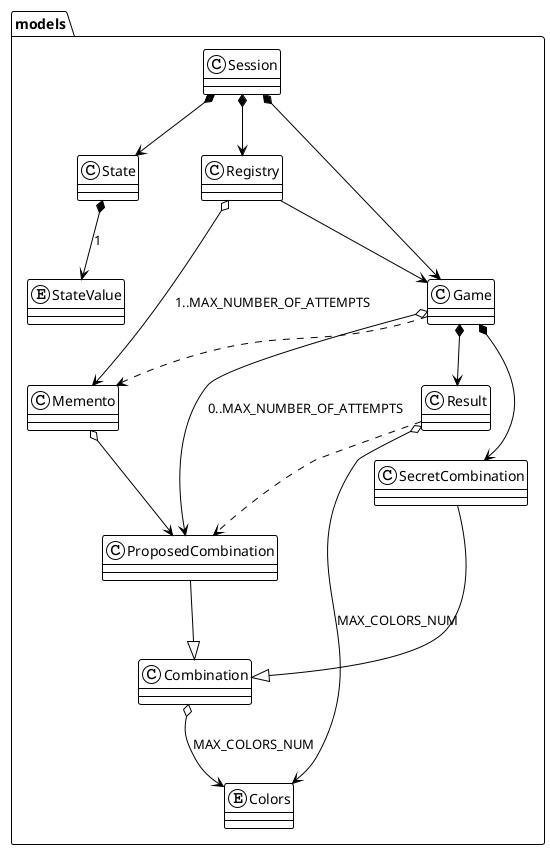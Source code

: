 @startuml analysis-models-core
!theme plain
top to bottom direction

package models{
    class Session
    class State
    Enum StateValue
    class Game
    class Registry
    class Memento
    class Result
    class Combination
    class ProposedCombination
    class SecretCombination
    Enum Colors
}

Session *--> Game
Session *-down-> State
Session *-down-> Registry
State *-down-> StateValue :1
Registry o--> Memento :1..MAX_NUMBER_OF_ATTEMPTS
Registry --> Game
Memento o--> ProposedCombination
Game ..> Memento
Game *--> Result
Game *--> SecretCombination
Game o--> ProposedCombination :0..MAX_NUMBER_OF_ATTEMPTS
SecretCombination -down-|> Combination
ProposedCombination -down-|> Combination
Combination o-down-> Colors :MAX_COLORS_NUM
Result o--> Colors :MAX_COLORS_NUM
Result ..> ProposedCombination


@enduml